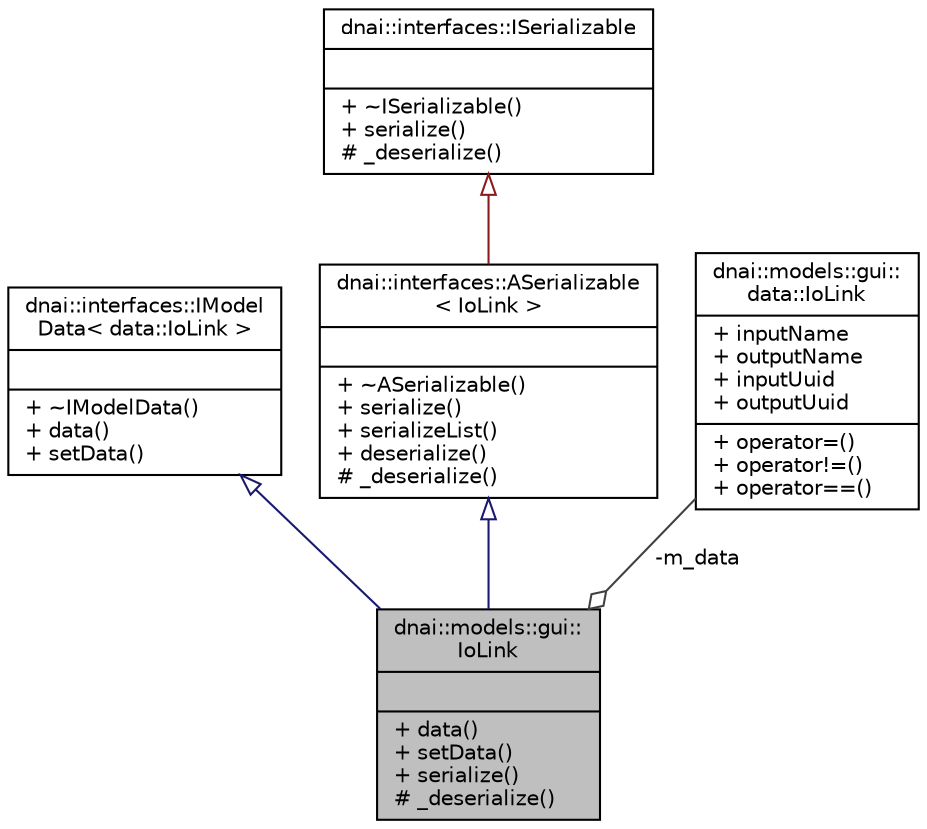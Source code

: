 digraph "dnai::models::gui::IoLink"
{
  edge [fontname="Helvetica",fontsize="10",labelfontname="Helvetica",labelfontsize="10"];
  node [fontname="Helvetica",fontsize="10",shape=record];
  Node1 [label="{dnai::models::gui::\lIoLink\n||+ data()\l+ setData()\l+ serialize()\l# _deserialize()\l}",height=0.2,width=0.4,color="black", fillcolor="grey75", style="filled", fontcolor="black"];
  Node2 -> Node1 [dir="back",color="midnightblue",fontsize="10",style="solid",arrowtail="onormal",fontname="Helvetica"];
  Node2 [label="{dnai::interfaces::IModel\lData\< data::IoLink \>\n||+ ~IModelData()\l+ data()\l+ setData()\l}",height=0.2,width=0.4,color="black", fillcolor="white", style="filled",URL="$classdnai_1_1interfaces_1_1_i_model_data.html"];
  Node3 -> Node1 [dir="back",color="midnightblue",fontsize="10",style="solid",arrowtail="onormal",fontname="Helvetica"];
  Node3 [label="{dnai::interfaces::ASerializable\l\< IoLink \>\n||+ ~ASerializable()\l+ serialize()\l+ serializeList()\l+ deserialize()\l# _deserialize()\l}",height=0.2,width=0.4,color="black", fillcolor="white", style="filled",URL="$classdnai_1_1interfaces_1_1_a_serializable.html"];
  Node4 -> Node3 [dir="back",color="firebrick4",fontsize="10",style="solid",arrowtail="onormal",fontname="Helvetica"];
  Node4 [label="{dnai::interfaces::ISerializable\n||+ ~ISerializable()\l+ serialize()\l# _deserialize()\l}",height=0.2,width=0.4,color="black", fillcolor="white", style="filled",URL="$classdnai_1_1interfaces_1_1_i_serializable.html",tooltip="Allow inherited class to serialize and deserialize itself. "];
  Node5 -> Node1 [color="grey25",fontsize="10",style="solid",label=" -m_data" ,arrowhead="odiamond",fontname="Helvetica"];
  Node5 [label="{dnai::models::gui::\ldata::IoLink\n|+ inputName\l+ outputName\l+ inputUuid\l+ outputUuid\l|+ operator=()\l+ operator!=()\l+ operator==()\l}",height=0.2,width=0.4,color="black", fillcolor="white", style="filled",URL="$structdnai_1_1models_1_1gui_1_1data_1_1_io_link.html"];
}
